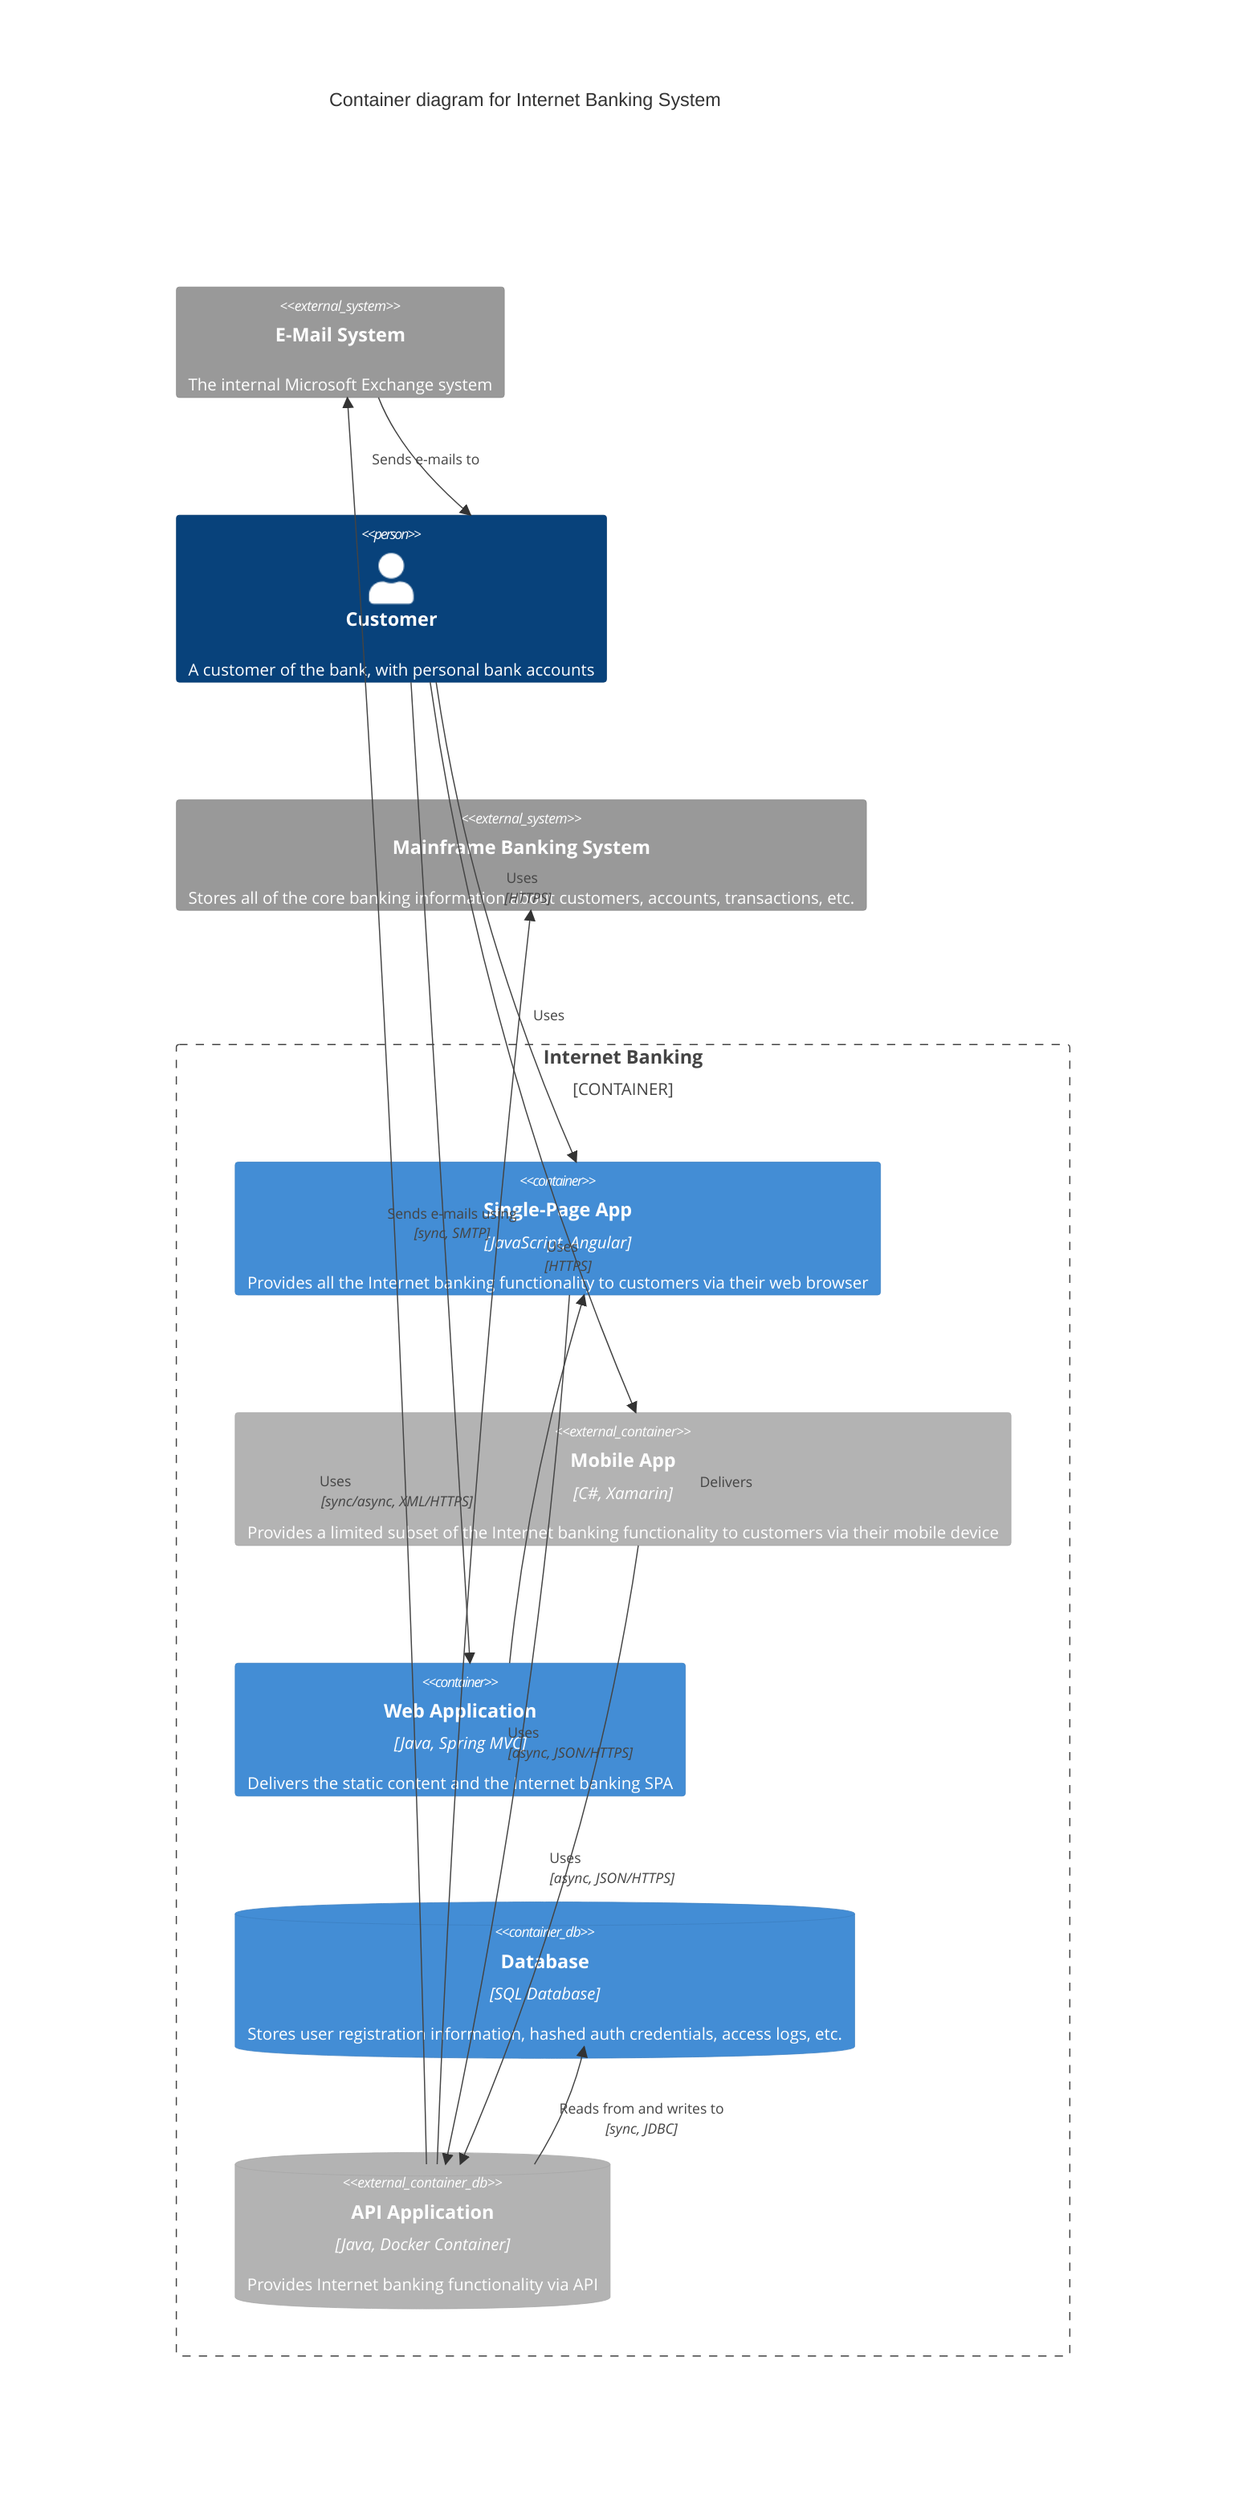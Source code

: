 C4Container
    title Container diagram for Internet Banking System

    System_Ext(email_system, "E-Mail System", "The internal Microsoft Exchange system", $tags="v1.0")
    Person(customer, Customer, "A customer of the bank, with personal bank accounts", $tags="v1.0")

    Container_Boundary(c1, "Internet Banking") {
        Container(spa, "Single-Page App", "JavaScript, Angular", "Provides all the Internet banking functionality to customers via their web browser")
        Container_Ext(mobile_app, "Mobile App", "C#, Xamarin", "Provides a limited subset of the Internet banking functionality to customers via their mobile device")
        Container(web_app, "Web Application", "Java, Spring MVC", "Delivers the static content and the Internet banking SPA")
        ContainerDb(database, "Database", "SQL Database", "Stores user registration information, hashed auth credentials, access logs, etc.")
        ContainerDb_Ext(backend_api, "API Application", "Java, Docker Container", "Provides Internet banking functionality via API")

    }

    System_Ext(banking_system, "Mainframe Banking System", "Stores all of the core banking information about customers, accounts, transactions, etc.")

    Rel(customer, web_app, "Uses", "HTTPS")
    UpdateRelStyle(customer, web_app, $offsetY="60", $offsetX="90")     
    Rel(customer, spa, "Uses", "HTTPS")
    UpdateRelStyle(customer, spa, $offsetY="-40")    
    Rel(customer, mobile_app, "Uses")
    UpdateRelStyle(customer, mobile_app, $offsetY="-30") 

    Rel(web_app, spa, "Delivers")
    UpdateRelStyle(web_app, spa, $offsetX="130") 
    Rel(spa, backend_api, "Uses", "async, JSON/HTTPS")
    Rel(mobile_app, backend_api, "Uses", "async, JSON/HTTPS")
    Rel_Back(database, backend_api, "Reads from and writes to", "sync, JDBC")

    Rel(email_system, customer, "Sends e-mails to")
    UpdateRelStyle(email_system, customer, $offsetX="-45")    
    Rel(backend_api, email_system, "Sends e-mails using", "sync, SMTP")
    UpdateRelStyle(backend_api, email_system, $offsetY="-60")    
    Rel(backend_api, banking_system, "Uses", "sync/async, XML/HTTPS")
    UpdateRelStyle(backend_api, banking_system, $offsetY="-50", $offsetX="-140")